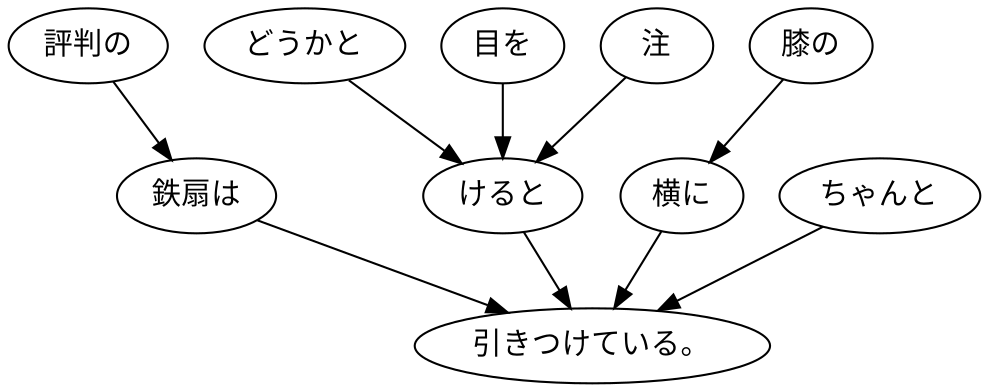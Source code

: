 digraph graph5928 {
	node0 [label="評判の"];
	node1 [label="鉄扇は"];
	node2 [label="どうかと"];
	node3 [label="目を"];
	node4 [label="注"];
	node5 [label="けると"];
	node6 [label="膝の"];
	node7 [label="横に"];
	node8 [label="ちゃんと"];
	node9 [label="引きつけている。"];
	node0 -> node1;
	node1 -> node9;
	node2 -> node5;
	node3 -> node5;
	node4 -> node5;
	node5 -> node9;
	node6 -> node7;
	node7 -> node9;
	node8 -> node9;
}
